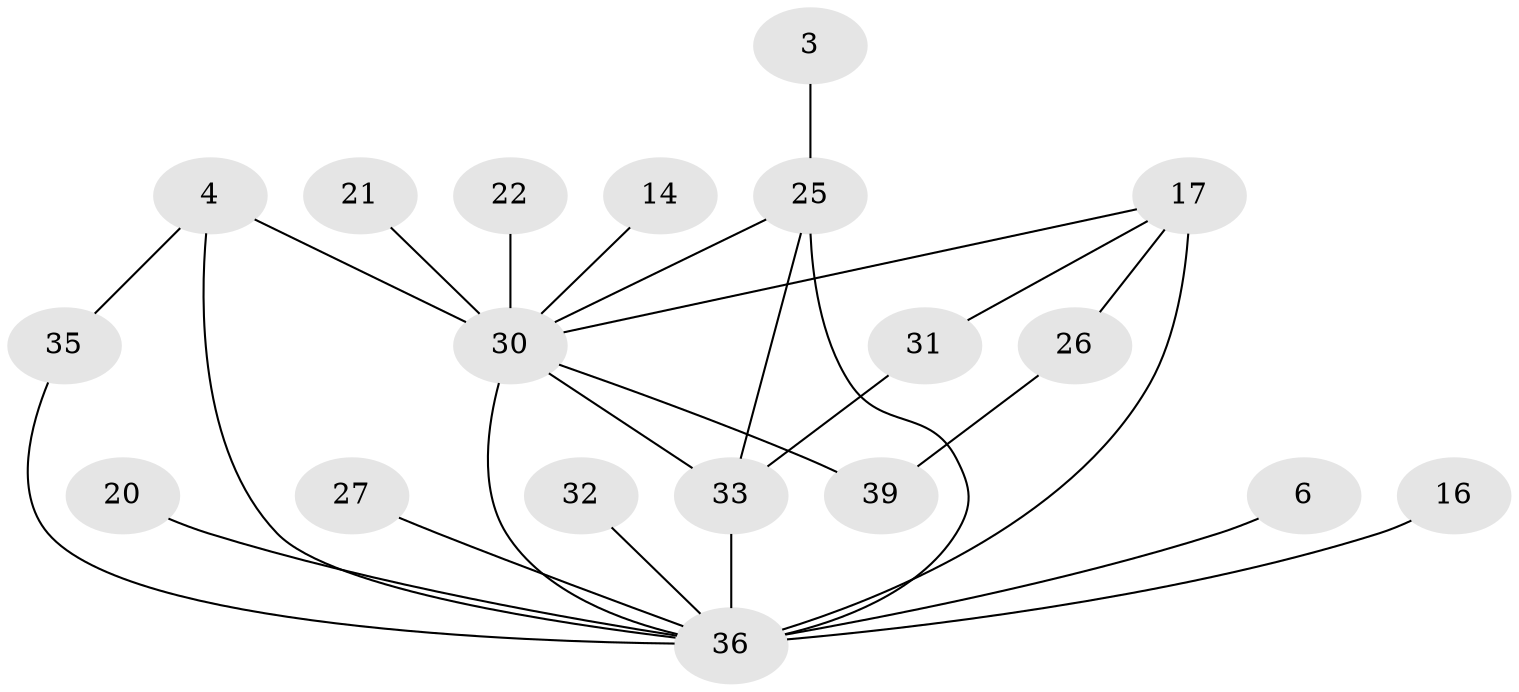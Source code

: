 // original degree distribution, {1: 0.2868217054263566, 5: 0.023255813953488372, 2: 0.3178294573643411, 0: 0.12403100775193798, 7: 0.007751937984496124, 3: 0.13178294573643412, 6: 0.015503875968992248, 4: 0.09302325581395349}
// Generated by graph-tools (version 1.1) at 2025/35/03/04/25 23:35:55]
// undirected, 19 vertices, 26 edges
graph export_dot {
  node [color=gray90,style=filled];
  3;
  4;
  6;
  14;
  16;
  17;
  20;
  21;
  22;
  25;
  26;
  27;
  30;
  31;
  32;
  33;
  35;
  36;
  39;
  3 -- 25 [weight=1.0];
  4 -- 30 [weight=1.0];
  4 -- 35 [weight=1.0];
  4 -- 36 [weight=1.0];
  6 -- 36 [weight=1.0];
  14 -- 30 [weight=1.0];
  16 -- 36 [weight=1.0];
  17 -- 26 [weight=1.0];
  17 -- 30 [weight=1.0];
  17 -- 31 [weight=1.0];
  17 -- 36 [weight=4.0];
  20 -- 36 [weight=1.0];
  21 -- 30 [weight=2.0];
  22 -- 30 [weight=1.0];
  25 -- 30 [weight=1.0];
  25 -- 33 [weight=1.0];
  25 -- 36 [weight=2.0];
  26 -- 39 [weight=1.0];
  27 -- 36 [weight=1.0];
  30 -- 33 [weight=1.0];
  30 -- 36 [weight=2.0];
  30 -- 39 [weight=1.0];
  31 -- 33 [weight=1.0];
  32 -- 36 [weight=1.0];
  33 -- 36 [weight=2.0];
  35 -- 36 [weight=1.0];
}
